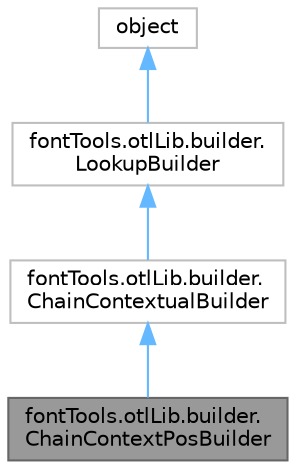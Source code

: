 digraph "fontTools.otlLib.builder.ChainContextPosBuilder"
{
 // LATEX_PDF_SIZE
  bgcolor="transparent";
  edge [fontname=Helvetica,fontsize=10,labelfontname=Helvetica,labelfontsize=10];
  node [fontname=Helvetica,fontsize=10,shape=box,height=0.2,width=0.4];
  Node1 [id="Node000001",label="fontTools.otlLib.builder.\lChainContextPosBuilder",height=0.2,width=0.4,color="gray40", fillcolor="grey60", style="filled", fontcolor="black",tooltip=" "];
  Node2 -> Node1 [id="edge1_Node000001_Node000002",dir="back",color="steelblue1",style="solid",tooltip=" "];
  Node2 [id="Node000002",label="fontTools.otlLib.builder.\lChainContextualBuilder",height=0.2,width=0.4,color="grey75", fillcolor="white", style="filled",URL="$d0/d51/classfontTools_1_1otlLib_1_1builder_1_1ChainContextualBuilder.html",tooltip=" "];
  Node3 -> Node2 [id="edge2_Node000002_Node000003",dir="back",color="steelblue1",style="solid",tooltip=" "];
  Node3 [id="Node000003",label="fontTools.otlLib.builder.\lLookupBuilder",height=0.2,width=0.4,color="grey75", fillcolor="white", style="filled",URL="$dd/dcc/classfontTools_1_1otlLib_1_1builder_1_1LookupBuilder.html",tooltip=" "];
  Node4 -> Node3 [id="edge3_Node000003_Node000004",dir="back",color="steelblue1",style="solid",tooltip=" "];
  Node4 [id="Node000004",label="object",height=0.2,width=0.4,color="grey75", fillcolor="white", style="filled",tooltip=" "];
}
